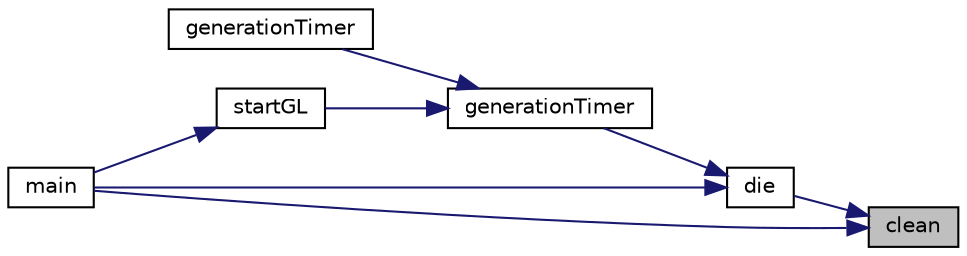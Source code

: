 digraph "clean"
{
 // INTERACTIVE_SVG=YES
 // LATEX_PDF_SIZE
  edge [fontname="Helvetica",fontsize="10",labelfontname="Helvetica",labelfontsize="10"];
  node [fontname="Helvetica",fontsize="10",shape=record];
  rankdir="RL";
  Node1 [label="clean",height=0.2,width=0.4,color="black", fillcolor="grey75", style="filled", fontcolor="black",tooltip="A function ."];
  Node1 -> Node2 [dir="back",color="midnightblue",fontsize="10",style="solid",fontname="Helvetica"];
  Node2 [label="die",height=0.2,width=0.4,color="black", fillcolor="white", style="filled",URL="$backup_2gol_8cpp.html#a50b29cd14cdcbd106f2381303c9336f7",tooltip=" "];
  Node2 -> Node3 [dir="back",color="midnightblue",fontsize="10",style="solid",fontname="Helvetica"];
  Node3 [label="generationTimer",height=0.2,width=0.4,color="black", fillcolor="white", style="filled",URL="$backup_2gol_8cpp.html#ab4a5552a618c2bb1423e5a3a1180ddc8",tooltip="A function ."];
  Node3 -> Node4 [dir="back",color="midnightblue",fontsize="10",style="solid",fontname="Helvetica"];
  Node4 [label="generationTimer",height=0.2,width=0.4,color="black", fillcolor="white", style="filled",URL="$opencl_2gol_8cpp.html#ab4a5552a618c2bb1423e5a3a1180ddc8",tooltip="glutPostRedisplay containts in this function"];
  Node3 -> Node5 [dir="back",color="midnightblue",fontsize="10",style="solid",fontname="Helvetica"];
  Node5 [label="startGL",height=0.2,width=0.4,color="black", fillcolor="white", style="filled",URL="$backup_2gol_8cpp.html#a798a81a624eb880fcfef11c59906c0d0",tooltip="A init function ."];
  Node5 -> Node6 [dir="back",color="midnightblue",fontsize="10",style="solid",fontname="Helvetica"];
  Node6 [label="main",height=0.2,width=0.4,color="black", fillcolor="white", style="filled",URL="$backup_2gol_8cpp.html#a0ddf1224851353fc92bfbff6f499fa97",tooltip=" "];
  Node2 -> Node6 [dir="back",color="midnightblue",fontsize="10",style="solid",fontname="Helvetica"];
  Node1 -> Node6 [dir="back",color="midnightblue",fontsize="10",style="solid",fontname="Helvetica"];
}
